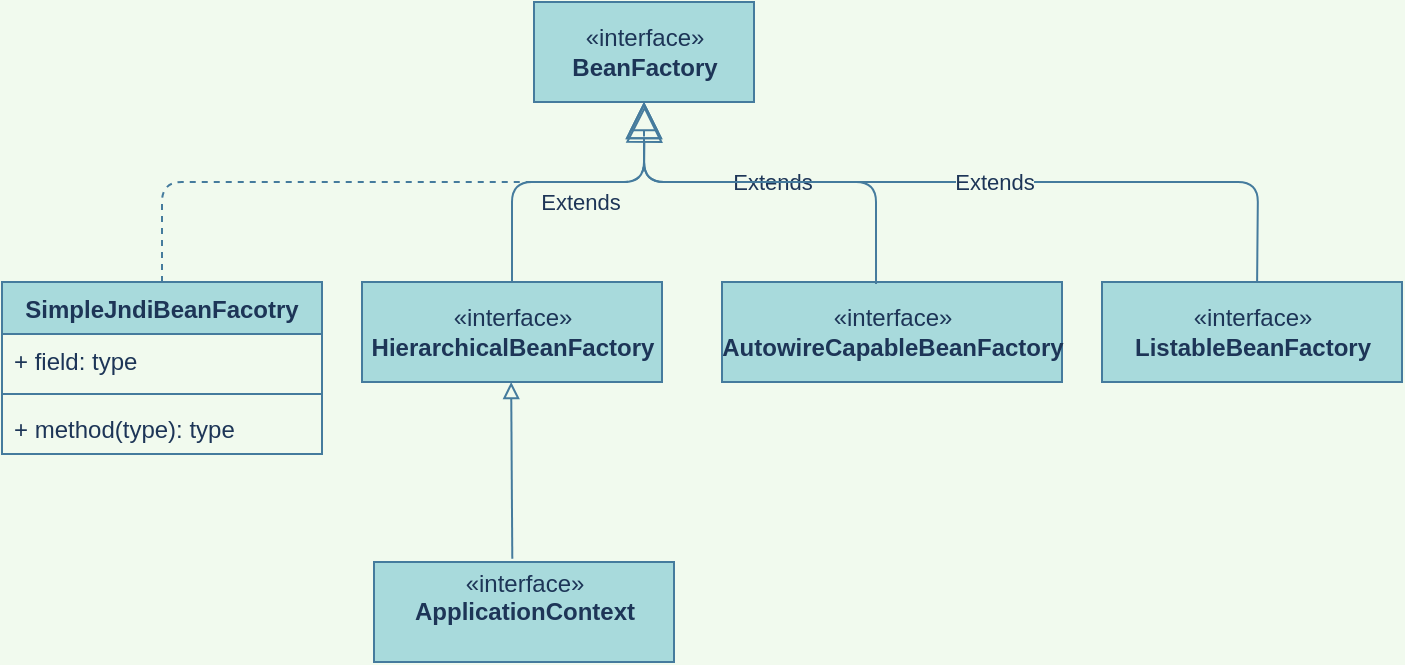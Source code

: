 <mxfile version="14.9.4" type="github">
  <diagram id="C5RBs43oDa-KdzZeNtuy" name="Page-1">
    <mxGraphModel dx="1185" dy="635" grid="1" gridSize="10" guides="1" tooltips="1" connect="1" arrows="1" fold="1" page="1" pageScale="1" pageWidth="827" pageHeight="1169" background="#F1FAEE" math="0" shadow="0">
      <root>
        <mxCell id="WIyWlLk6GJQsqaUBKTNV-0" />
        <mxCell id="WIyWlLk6GJQsqaUBKTNV-1" parent="WIyWlLk6GJQsqaUBKTNV-0" />
        <mxCell id="BRvHJIy0aX5r0QYT1-yi-2" value="" style="endArrow=block;endFill=0;html=1;exitX=0.461;exitY=-0.033;exitDx=0;exitDy=0;exitPerimeter=0;strokeColor=#457B9D;fontColor=#1D3557;labelBackgroundColor=#F1FAEE;" parent="WIyWlLk6GJQsqaUBKTNV-1" edge="1" source="BRvHJIy0aX5r0QYT1-yi-7">
          <mxGeometry width="160" relative="1" as="geometry">
            <mxPoint x="318.58" y="260" as="sourcePoint" />
            <mxPoint x="318.58" y="210" as="targetPoint" />
          </mxGeometry>
        </mxCell>
        <mxCell id="BRvHJIy0aX5r0QYT1-yi-3" value="«interface»&lt;br&gt;&lt;b&gt;BeanFactory&lt;br&gt;&lt;/b&gt;" style="html=1;fillColor=#A8DADC;strokeColor=#457B9D;fontColor=#1D3557;" parent="WIyWlLk6GJQsqaUBKTNV-1" vertex="1">
          <mxGeometry x="330" y="20" width="110" height="50" as="geometry" />
        </mxCell>
        <mxCell id="BRvHJIy0aX5r0QYT1-yi-4" value="«interface»&lt;br&gt;&lt;b&gt;HierarchicalBeanFactory&lt;br&gt;&lt;/b&gt;" style="html=1;fillColor=#A8DADC;strokeColor=#457B9D;fontColor=#1D3557;" parent="WIyWlLk6GJQsqaUBKTNV-1" vertex="1">
          <mxGeometry x="244" y="160" width="150" height="50" as="geometry" />
        </mxCell>
        <mxCell id="BRvHJIy0aX5r0QYT1-yi-5" value="«interface»&lt;br&gt;&lt;b&gt;AutowireCapableBeanFactory&lt;br&gt;&lt;/b&gt;" style="html=1;fillColor=#A8DADC;strokeColor=#457B9D;fontColor=#1D3557;" parent="WIyWlLk6GJQsqaUBKTNV-1" vertex="1">
          <mxGeometry x="424" y="160" width="170" height="50" as="geometry" />
        </mxCell>
        <mxCell id="BRvHJIy0aX5r0QYT1-yi-6" value="«interface»&lt;br&gt;&lt;b&gt;ListableBeanFactory&lt;br&gt;&lt;/b&gt;" style="html=1;fillColor=#A8DADC;strokeColor=#457B9D;fontColor=#1D3557;" parent="WIyWlLk6GJQsqaUBKTNV-1" vertex="1">
          <mxGeometry x="614" y="160" width="150" height="50" as="geometry" />
        </mxCell>
        <mxCell id="BRvHJIy0aX5r0QYT1-yi-7" value="«interface»&lt;br&gt;&lt;b&gt;ApplicationContext&lt;br&gt;&lt;br&gt;&lt;/b&gt;" style="html=1;fillColor=#A8DADC;strokeColor=#457B9D;fontColor=#1D3557;" parent="WIyWlLk6GJQsqaUBKTNV-1" vertex="1">
          <mxGeometry x="250" y="300" width="150" height="50" as="geometry" />
        </mxCell>
        <mxCell id="BRvHJIy0aX5r0QYT1-yi-9" value="SimpleJndiBeanFacotry" style="swimlane;fontStyle=1;align=center;verticalAlign=top;childLayout=stackLayout;horizontal=1;startSize=26;horizontalStack=0;resizeParent=1;resizeParentMax=0;resizeLast=0;collapsible=1;marginBottom=0;fillColor=#A8DADC;strokeColor=#457B9D;fontColor=#1D3557;" parent="WIyWlLk6GJQsqaUBKTNV-1" vertex="1">
          <mxGeometry x="64" y="160" width="160" height="86" as="geometry" />
        </mxCell>
        <mxCell id="BRvHJIy0aX5r0QYT1-yi-10" value="+ field: type" style="text;strokeColor=none;fillColor=none;align=left;verticalAlign=top;spacingLeft=4;spacingRight=4;overflow=hidden;rotatable=0;points=[[0,0.5],[1,0.5]];portConstraint=eastwest;fontColor=#1D3557;" parent="BRvHJIy0aX5r0QYT1-yi-9" vertex="1">
          <mxGeometry y="26" width="160" height="26" as="geometry" />
        </mxCell>
        <mxCell id="BRvHJIy0aX5r0QYT1-yi-11" value="" style="line;strokeWidth=1;fillColor=none;align=left;verticalAlign=middle;spacingTop=-1;spacingLeft=3;spacingRight=3;rotatable=0;labelPosition=right;points=[];portConstraint=eastwest;strokeColor=#457B9D;fontColor=#1D3557;labelBackgroundColor=#F1FAEE;" parent="BRvHJIy0aX5r0QYT1-yi-9" vertex="1">
          <mxGeometry y="52" width="160" height="8" as="geometry" />
        </mxCell>
        <mxCell id="BRvHJIy0aX5r0QYT1-yi-12" value="+ method(type): type" style="text;strokeColor=none;fillColor=none;align=left;verticalAlign=top;spacingLeft=4;spacingRight=4;overflow=hidden;rotatable=0;points=[[0,0.5],[1,0.5]];portConstraint=eastwest;fontColor=#1D3557;" parent="BRvHJIy0aX5r0QYT1-yi-9" vertex="1">
          <mxGeometry y="60" width="160" height="26" as="geometry" />
        </mxCell>
        <mxCell id="vvrtghQhTsa9mF3jYAqi-0" value="" style="endArrow=block;dashed=1;endFill=0;endSize=12;html=1;exitX=0.5;exitY=0;exitDx=0;exitDy=0;entryX=0.5;entryY=1;entryDx=0;entryDy=0;strokeColor=#457B9D;fontColor=#1D3557;labelBackgroundColor=#F1FAEE;" edge="1" parent="WIyWlLk6GJQsqaUBKTNV-1" source="BRvHJIy0aX5r0QYT1-yi-9" target="BRvHJIy0aX5r0QYT1-yi-3">
          <mxGeometry width="160" relative="1" as="geometry">
            <mxPoint x="220" y="70" as="sourcePoint" />
            <mxPoint x="380" y="70" as="targetPoint" />
            <Array as="points">
              <mxPoint x="144" y="110" />
              <mxPoint x="385" y="110" />
            </Array>
          </mxGeometry>
        </mxCell>
        <mxCell id="vvrtghQhTsa9mF3jYAqi-1" value="Extends" style="endArrow=block;endSize=16;endFill=0;html=1;exitX=0.5;exitY=0;exitDx=0;exitDy=0;entryX=0.5;entryY=1;entryDx=0;entryDy=0;strokeColor=#457B9D;fontColor=#1D3557;labelBackgroundColor=#F1FAEE;" edge="1" parent="WIyWlLk6GJQsqaUBKTNV-1" source="BRvHJIy0aX5r0QYT1-yi-4" target="BRvHJIy0aX5r0QYT1-yi-3">
          <mxGeometry x="0.073" y="-10" width="160" relative="1" as="geometry">
            <mxPoint x="220" y="470" as="sourcePoint" />
            <mxPoint x="380" y="70" as="targetPoint" />
            <Array as="points">
              <mxPoint x="319" y="110" />
              <mxPoint x="385" y="110" />
            </Array>
            <mxPoint as="offset" />
          </mxGeometry>
        </mxCell>
        <mxCell id="vvrtghQhTsa9mF3jYAqi-2" value="Extends" style="endArrow=block;endSize=16;endFill=0;html=1;exitX=0.453;exitY=0.02;exitDx=0;exitDy=0;exitPerimeter=0;entryX=0.5;entryY=1;entryDx=0;entryDy=0;strokeColor=#457B9D;fontColor=#1D3557;labelBackgroundColor=#F1FAEE;" edge="1" parent="WIyWlLk6GJQsqaUBKTNV-1" source="BRvHJIy0aX5r0QYT1-yi-5" target="BRvHJIy0aX5r0QYT1-yi-3">
          <mxGeometry width="160" relative="1" as="geometry">
            <mxPoint x="385" y="70" as="sourcePoint" />
            <mxPoint x="530" y="110" as="targetPoint" />
            <Array as="points">
              <mxPoint x="501" y="110" />
              <mxPoint x="385" y="110" />
            </Array>
          </mxGeometry>
        </mxCell>
        <mxCell id="vvrtghQhTsa9mF3jYAqi-3" value="Extends" style="endArrow=block;endSize=16;endFill=0;html=1;entryX=0.503;entryY=1.037;entryDx=0;entryDy=0;entryPerimeter=0;exitX=0.517;exitY=-0.005;exitDx=0;exitDy=0;exitPerimeter=0;strokeColor=#457B9D;fontColor=#1D3557;labelBackgroundColor=#F1FAEE;" edge="1" parent="WIyWlLk6GJQsqaUBKTNV-1" source="BRvHJIy0aX5r0QYT1-yi-6" target="BRvHJIy0aX5r0QYT1-yi-3">
          <mxGeometry x="-0.08" width="160" relative="1" as="geometry">
            <mxPoint x="530" y="90" as="sourcePoint" />
            <mxPoint x="594" y="100" as="targetPoint" />
            <Array as="points">
              <mxPoint x="692" y="110" />
              <mxPoint x="385" y="110" />
            </Array>
            <mxPoint as="offset" />
          </mxGeometry>
        </mxCell>
      </root>
    </mxGraphModel>
  </diagram>
</mxfile>

